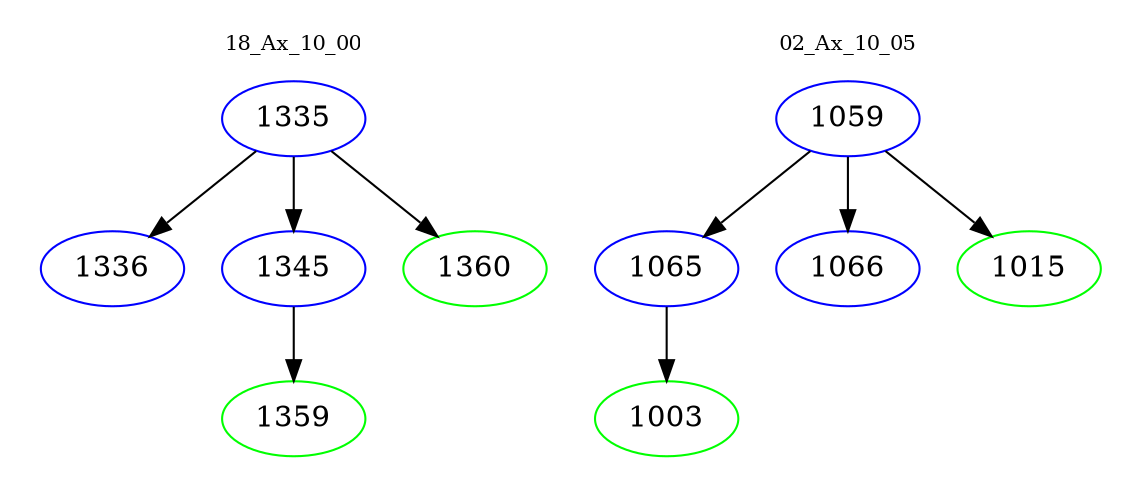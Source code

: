 digraph{
subgraph cluster_0 {
color = white
label = "18_Ax_10_00";
fontsize=10;
T0_1335 [label="1335", color="blue"]
T0_1335 -> T0_1336 [color="black"]
T0_1336 [label="1336", color="blue"]
T0_1335 -> T0_1345 [color="black"]
T0_1345 [label="1345", color="blue"]
T0_1345 -> T0_1359 [color="black"]
T0_1359 [label="1359", color="green"]
T0_1335 -> T0_1360 [color="black"]
T0_1360 [label="1360", color="green"]
}
subgraph cluster_1 {
color = white
label = "02_Ax_10_05";
fontsize=10;
T1_1059 [label="1059", color="blue"]
T1_1059 -> T1_1065 [color="black"]
T1_1065 [label="1065", color="blue"]
T1_1065 -> T1_1003 [color="black"]
T1_1003 [label="1003", color="green"]
T1_1059 -> T1_1066 [color="black"]
T1_1066 [label="1066", color="blue"]
T1_1059 -> T1_1015 [color="black"]
T1_1015 [label="1015", color="green"]
}
}
